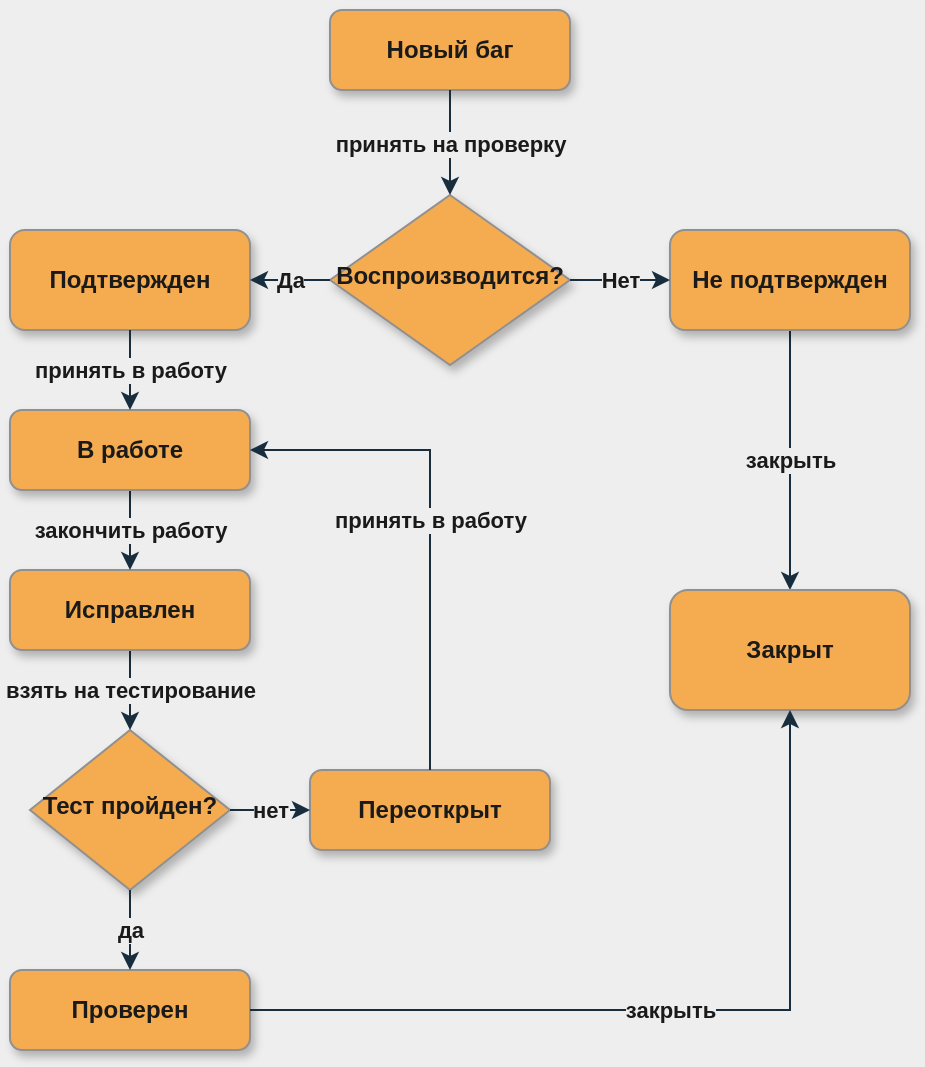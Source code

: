 <mxfile version="20.2.2" type="device"><diagram id="C5RBs43oDa-KdzZeNtuy" name="Page-1"><mxGraphModel dx="868" dy="483" grid="1" gridSize="10" guides="1" tooltips="1" connect="1" arrows="1" fold="1" page="1" pageScale="1" pageWidth="827" pageHeight="1169" background="#EEEEEE" math="0" shadow="0"><root><mxCell id="WIyWlLk6GJQsqaUBKTNV-0"/><mxCell id="WIyWlLk6GJQsqaUBKTNV-1" parent="WIyWlLk6GJQsqaUBKTNV-0"/><mxCell id="WIyWlLk6GJQsqaUBKTNV-3" value="Новый баг" style="rounded=1;whiteSpace=wrap;html=1;fontSize=12;glass=0;strokeWidth=1;shadow=1;fillColor=#F5AB50;strokeColor=#909090;fontColor=#1A1A1A;fontStyle=1" parent="WIyWlLk6GJQsqaUBKTNV-1" vertex="1"><mxGeometry x="160" y="80" width="120" height="40" as="geometry"/></mxCell><mxCell id="WIyWlLk6GJQsqaUBKTNV-6" value="Воспроизводится?" style="rhombus;whiteSpace=wrap;html=1;shadow=1;fontFamily=Helvetica;fontSize=12;align=center;strokeWidth=1;spacing=6;spacingTop=-4;fillColor=#F5AB50;strokeColor=#909090;fontColor=#1A1A1A;fontStyle=1" parent="WIyWlLk6GJQsqaUBKTNV-1" vertex="1"><mxGeometry x="160" y="172.5" width="120" height="85" as="geometry"/></mxCell><mxCell id="BCx_Kj2yHJs3-1kScRNl-9" value="закрыть" style="edgeStyle=orthogonalEdgeStyle;rounded=0;orthogonalLoop=1;jettySize=auto;html=1;labelBackgroundColor=#EEEEEE;strokeColor=#182E3E;fontColor=#1A1A1A;fontStyle=1" edge="1" parent="WIyWlLk6GJQsqaUBKTNV-1" source="WIyWlLk6GJQsqaUBKTNV-7" target="BCx_Kj2yHJs3-1kScRNl-8"><mxGeometry relative="1" as="geometry"/></mxCell><mxCell id="WIyWlLk6GJQsqaUBKTNV-7" value="Не подтвержден" style="rounded=1;whiteSpace=wrap;html=1;fontSize=12;glass=0;strokeWidth=1;shadow=1;sketch=0;fillColor=#F5AB50;strokeColor=#909090;fontColor=#1A1A1A;fontStyle=1" parent="WIyWlLk6GJQsqaUBKTNV-1" vertex="1"><mxGeometry x="330" y="190" width="120" height="50" as="geometry"/></mxCell><mxCell id="WIyWlLk6GJQsqaUBKTNV-10" value="Тест пройден?" style="rhombus;whiteSpace=wrap;html=1;shadow=1;fontFamily=Helvetica;fontSize=12;align=center;strokeWidth=1;spacing=6;spacingTop=-4;fillColor=#F5AB50;strokeColor=#909090;fontColor=#1A1A1A;fontStyle=1" parent="WIyWlLk6GJQsqaUBKTNV-1" vertex="1"><mxGeometry x="10" y="440" width="100" height="80" as="geometry"/></mxCell><mxCell id="BCx_Kj2yHJs3-1kScRNl-7" value="взять на тестирование" style="edgeStyle=orthogonalEdgeStyle;rounded=0;orthogonalLoop=1;jettySize=auto;html=1;labelBackgroundColor=#EEEEEE;strokeColor=#182E3E;fontColor=#1A1A1A;fontStyle=1" edge="1" parent="WIyWlLk6GJQsqaUBKTNV-1" source="WIyWlLk6GJQsqaUBKTNV-11" target="WIyWlLk6GJQsqaUBKTNV-10"><mxGeometry relative="1" as="geometry"/></mxCell><mxCell id="WIyWlLk6GJQsqaUBKTNV-11" value="Исправлен" style="rounded=1;whiteSpace=wrap;html=1;fontSize=12;glass=0;strokeWidth=1;shadow=1;fillColor=#F5AB50;strokeColor=#909090;fontColor=#1A1A1A;fontStyle=1" parent="WIyWlLk6GJQsqaUBKTNV-1" vertex="1"><mxGeometry y="360" width="120" height="40" as="geometry"/></mxCell><mxCell id="BCx_Kj2yHJs3-1kScRNl-6" value="закончить работу" style="edgeStyle=orthogonalEdgeStyle;rounded=0;orthogonalLoop=1;jettySize=auto;html=1;labelBackgroundColor=#EEEEEE;strokeColor=#182E3E;fontColor=#1A1A1A;fontStyle=1" edge="1" parent="WIyWlLk6GJQsqaUBKTNV-1" source="WIyWlLk6GJQsqaUBKTNV-12" target="WIyWlLk6GJQsqaUBKTNV-11"><mxGeometry relative="1" as="geometry"/></mxCell><mxCell id="WIyWlLk6GJQsqaUBKTNV-12" value="В работе" style="rounded=1;whiteSpace=wrap;html=1;fontSize=12;glass=0;strokeWidth=1;shadow=1;fillColor=#F5AB50;strokeColor=#909090;fontColor=#1A1A1A;fontStyle=1" parent="WIyWlLk6GJQsqaUBKTNV-1" vertex="1"><mxGeometry y="280" width="120" height="40" as="geometry"/></mxCell><mxCell id="BCx_Kj2yHJs3-1kScRNl-0" value="Подтвержден" style="rounded=1;whiteSpace=wrap;html=1;shadow=1;fillColor=#F5AB50;strokeColor=#909090;fontColor=#1A1A1A;fontStyle=1" vertex="1" parent="WIyWlLk6GJQsqaUBKTNV-1"><mxGeometry y="190" width="120" height="50" as="geometry"/></mxCell><mxCell id="BCx_Kj2yHJs3-1kScRNl-1" value="Да" style="endArrow=classic;html=1;rounded=0;exitX=0;exitY=0.5;exitDx=0;exitDy=0;entryX=1;entryY=0.5;entryDx=0;entryDy=0;labelBackgroundColor=#EEEEEE;strokeColor=#182E3E;fontColor=#1A1A1A;fontStyle=1" edge="1" parent="WIyWlLk6GJQsqaUBKTNV-1" source="WIyWlLk6GJQsqaUBKTNV-6" target="BCx_Kj2yHJs3-1kScRNl-0"><mxGeometry width="50" height="50" relative="1" as="geometry"><mxPoint x="120" y="320" as="sourcePoint"/><mxPoint x="170" y="270" as="targetPoint"/></mxGeometry></mxCell><mxCell id="BCx_Kj2yHJs3-1kScRNl-4" value="Нет" style="endArrow=classic;html=1;rounded=0;exitX=1;exitY=0.5;exitDx=0;exitDy=0;entryX=0;entryY=0.5;entryDx=0;entryDy=0;labelBackgroundColor=#EEEEEE;strokeColor=#182E3E;fontColor=#1A1A1A;fontStyle=1" edge="1" parent="WIyWlLk6GJQsqaUBKTNV-1" source="WIyWlLk6GJQsqaUBKTNV-6" target="WIyWlLk6GJQsqaUBKTNV-7"><mxGeometry width="50" height="50" relative="1" as="geometry"><mxPoint x="120" y="320" as="sourcePoint"/><mxPoint x="170" y="270" as="targetPoint"/></mxGeometry></mxCell><mxCell id="BCx_Kj2yHJs3-1kScRNl-5" style="edgeStyle=orthogonalEdgeStyle;rounded=0;orthogonalLoop=1;jettySize=auto;html=1;exitX=0.5;exitY=1;exitDx=0;exitDy=0;labelBackgroundColor=#EEEEEE;strokeColor=#182E3E;fontColor=#1A1A1A;fontStyle=1" edge="1" parent="WIyWlLk6GJQsqaUBKTNV-1" source="WIyWlLk6GJQsqaUBKTNV-12" target="WIyWlLk6GJQsqaUBKTNV-12"><mxGeometry relative="1" as="geometry"/></mxCell><mxCell id="BCx_Kj2yHJs3-1kScRNl-8" value="Закрыт" style="whiteSpace=wrap;html=1;rounded=1;glass=0;strokeWidth=1;shadow=1;fillColor=#F5AB50;strokeColor=#909090;fontColor=#1A1A1A;fontStyle=1" vertex="1" parent="WIyWlLk6GJQsqaUBKTNV-1"><mxGeometry x="330" y="370" width="120" height="60" as="geometry"/></mxCell><mxCell id="BCx_Kj2yHJs3-1kScRNl-12" value="принять в работу" style="endArrow=classic;html=1;rounded=0;exitX=0.5;exitY=1;exitDx=0;exitDy=0;entryX=0.5;entryY=0;entryDx=0;entryDy=0;labelBackgroundColor=#EEEEEE;strokeColor=#182E3E;fontColor=#1A1A1A;fontStyle=1" edge="1" parent="WIyWlLk6GJQsqaUBKTNV-1" source="BCx_Kj2yHJs3-1kScRNl-0" target="WIyWlLk6GJQsqaUBKTNV-12"><mxGeometry width="50" height="50" relative="1" as="geometry"><mxPoint x="120" y="270" as="sourcePoint"/><mxPoint x="170" y="220" as="targetPoint"/></mxGeometry></mxCell><mxCell id="BCx_Kj2yHJs3-1kScRNl-13" value="Проверен" style="rounded=1;whiteSpace=wrap;html=1;shadow=1;glass=0;sketch=0;fillColor=#F5AB50;strokeColor=#909090;fontColor=#1A1A1A;fontStyle=1" vertex="1" parent="WIyWlLk6GJQsqaUBKTNV-1"><mxGeometry y="560" width="120" height="40" as="geometry"/></mxCell><mxCell id="BCx_Kj2yHJs3-1kScRNl-14" value="да" style="endArrow=classic;html=1;rounded=0;exitX=0.5;exitY=1;exitDx=0;exitDy=0;entryX=0.5;entryY=0;entryDx=0;entryDy=0;labelBackgroundColor=#EEEEEE;strokeColor=#182E3E;fontColor=#1A1A1A;fontStyle=1" edge="1" parent="WIyWlLk6GJQsqaUBKTNV-1" source="WIyWlLk6GJQsqaUBKTNV-10" target="BCx_Kj2yHJs3-1kScRNl-13"><mxGeometry width="50" height="50" relative="1" as="geometry"><mxPoint x="120" y="590" as="sourcePoint"/><mxPoint x="170" y="540" as="targetPoint"/></mxGeometry></mxCell><mxCell id="BCx_Kj2yHJs3-1kScRNl-15" value="закрыть" style="endArrow=classic;html=1;rounded=0;exitX=1;exitY=0.5;exitDx=0;exitDy=0;entryX=0.5;entryY=1;entryDx=0;entryDy=0;labelBackgroundColor=#EEEEEE;strokeColor=#182E3E;fontColor=#1A1A1A;fontStyle=1" edge="1" parent="WIyWlLk6GJQsqaUBKTNV-1" source="BCx_Kj2yHJs3-1kScRNl-13" target="BCx_Kj2yHJs3-1kScRNl-8"><mxGeometry width="50" height="50" relative="1" as="geometry"><mxPoint x="120" y="590" as="sourcePoint"/><mxPoint x="170" y="540" as="targetPoint"/><Array as="points"><mxPoint x="390" y="580"/></Array></mxGeometry></mxCell><mxCell id="BCx_Kj2yHJs3-1kScRNl-16" value="Переоткрыт" style="rounded=1;whiteSpace=wrap;html=1;shadow=1;glass=0;sketch=0;fillColor=#F5AB50;strokeColor=#909090;fontColor=#1A1A1A;fontStyle=1" vertex="1" parent="WIyWlLk6GJQsqaUBKTNV-1"><mxGeometry x="150" y="460" width="120" height="40" as="geometry"/></mxCell><mxCell id="BCx_Kj2yHJs3-1kScRNl-17" value="нет" style="endArrow=classic;html=1;rounded=0;exitX=1;exitY=0.5;exitDx=0;exitDy=0;entryX=0;entryY=0.5;entryDx=0;entryDy=0;labelBackgroundColor=#EEEEEE;strokeColor=#182E3E;fontColor=#1A1A1A;fontStyle=1" edge="1" parent="WIyWlLk6GJQsqaUBKTNV-1" source="WIyWlLk6GJQsqaUBKTNV-10" target="BCx_Kj2yHJs3-1kScRNl-16"><mxGeometry width="50" height="50" relative="1" as="geometry"><mxPoint x="120" y="480" as="sourcePoint"/><mxPoint x="170" y="390" as="targetPoint"/></mxGeometry></mxCell><mxCell id="BCx_Kj2yHJs3-1kScRNl-18" value="принять в работу" style="endArrow=classic;html=1;rounded=0;exitX=0.5;exitY=0;exitDx=0;exitDy=0;entryX=1;entryY=0.5;entryDx=0;entryDy=0;labelBackgroundColor=#EEEEEE;strokeColor=#182E3E;fontColor=#1A1A1A;fontStyle=1" edge="1" parent="WIyWlLk6GJQsqaUBKTNV-1" source="BCx_Kj2yHJs3-1kScRNl-16" target="WIyWlLk6GJQsqaUBKTNV-12"><mxGeometry width="50" height="50" relative="1" as="geometry"><mxPoint x="210" y="450" as="sourcePoint"/><mxPoint x="210" y="380" as="targetPoint"/><Array as="points"><mxPoint x="210" y="300"/></Array></mxGeometry></mxCell><mxCell id="BCx_Kj2yHJs3-1kScRNl-19" value="принять на проверку" style="endArrow=classic;html=1;rounded=0;exitX=0.5;exitY=1;exitDx=0;exitDy=0;entryX=0.5;entryY=0;entryDx=0;entryDy=0;labelBackgroundColor=#EEEEEE;strokeColor=#182E3E;fontColor=#1A1A1A;fontStyle=1" edge="1" parent="WIyWlLk6GJQsqaUBKTNV-1" source="WIyWlLk6GJQsqaUBKTNV-3" target="WIyWlLk6GJQsqaUBKTNV-6"><mxGeometry width="50" height="50" relative="1" as="geometry"><mxPoint x="120" y="330" as="sourcePoint"/><mxPoint x="170" y="280" as="targetPoint"/></mxGeometry></mxCell></root></mxGraphModel></diagram></mxfile>